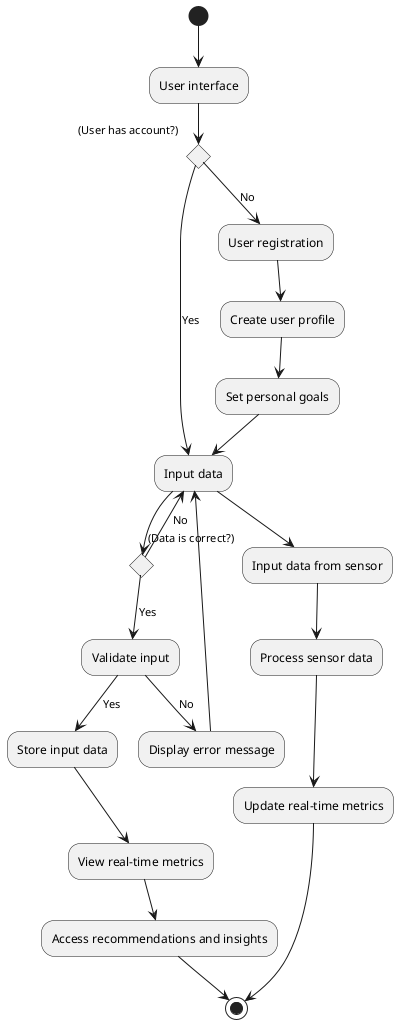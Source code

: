 @startuml
(*) --> "User interface"

if (User has account?) then
  --> [Yes] "Input data"
else
  --> [No] "User registration"
  "User registration" --> "Create user profile"
  "Create user profile" --> "Set personal goals"
  "Set personal goals" --> "Input data"

  if (Data is correct?) then
    --> [Yes] "Validate input"
    "Validate input" --> [No] "Display error message"
    "Display error message" --> "Input data"
    "Validate input" --> [Yes] "Store input data"
    "Store input data" --> "View real-time metrics"
  else
    --> [No] "Input data"
  endif

endif

"Input data" --> "Input data from sensor"
"Input data from sensor" --> "Process sensor data"
"Process sensor data" --> "Update real-time metrics"
"Update real-time metrics" --> (*)
"View real-time metrics" --> "Access recommendations and insights"
"Access recommendations and insights" --> (*)
@enduml
